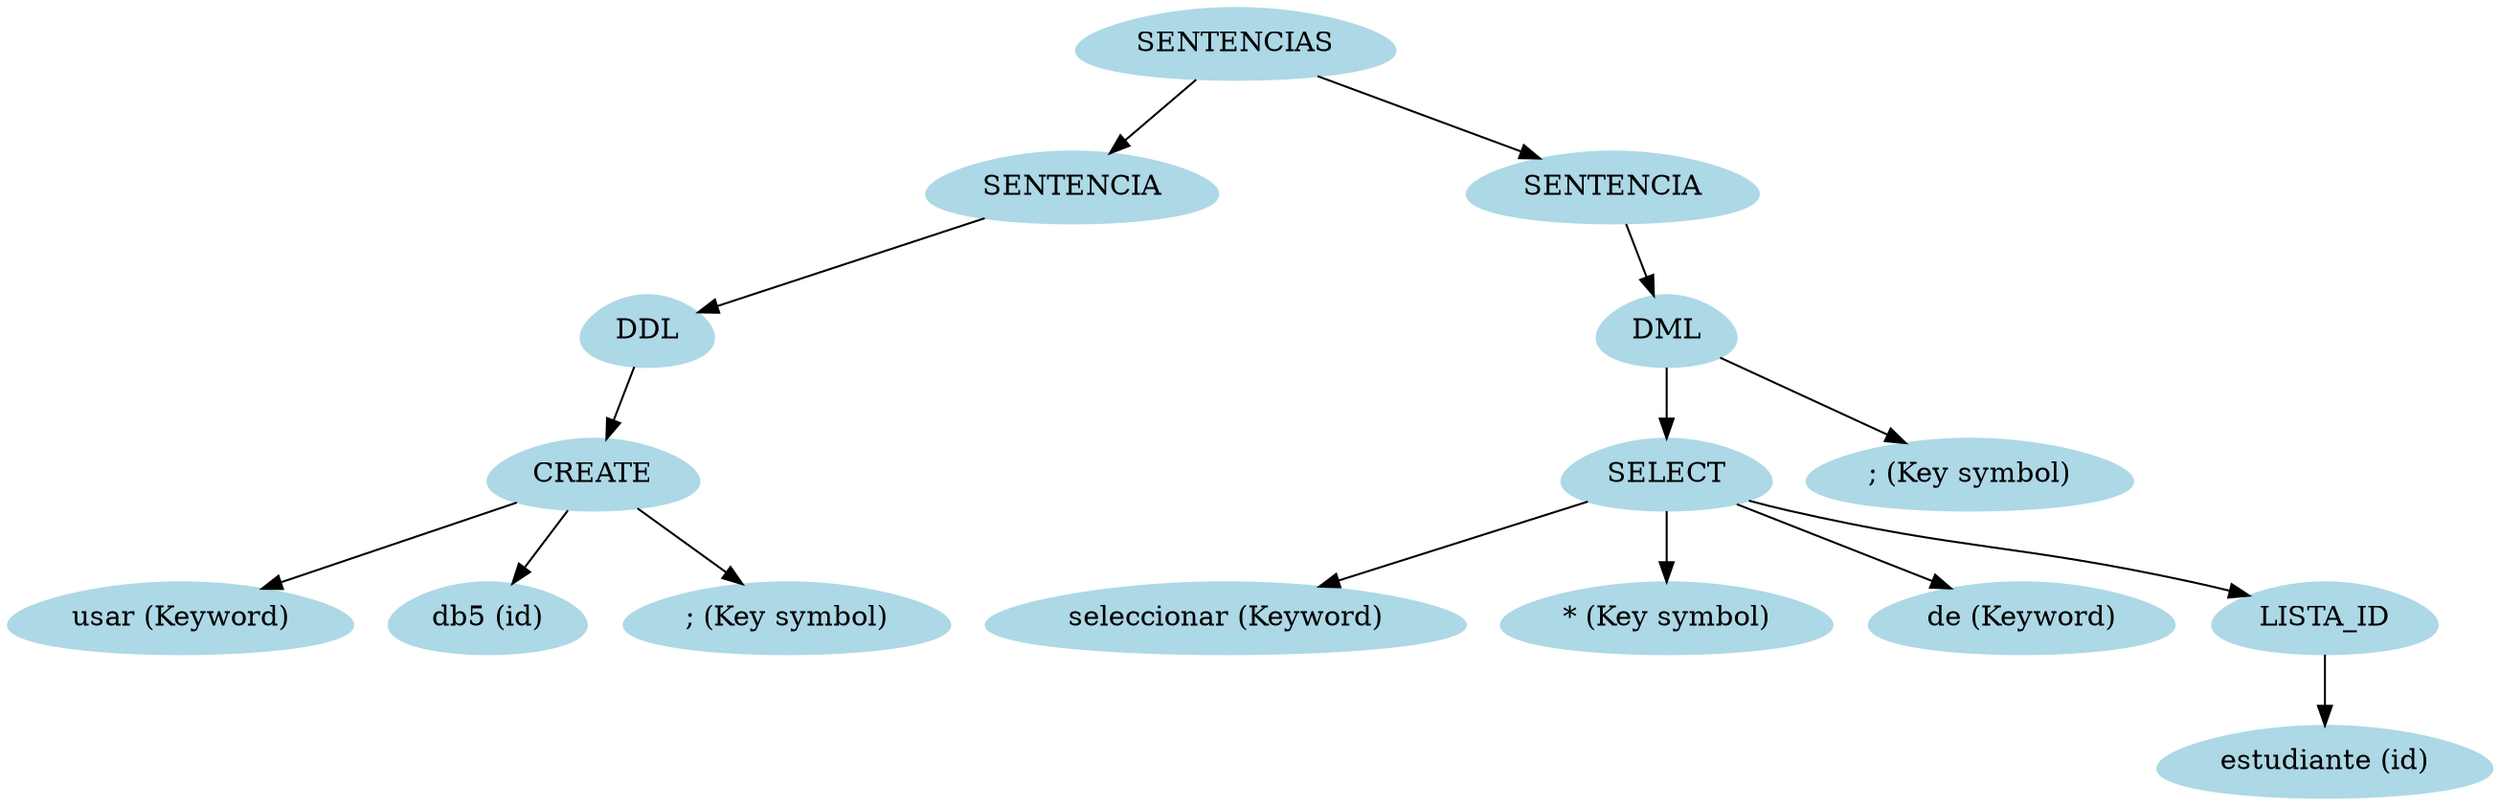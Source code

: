 digraph grafo{
node [shape = egg];
19246503[label="SENTENCIAS", style = filled, color = lightblue];
58755095[label="SENTENCIA", style = filled, color = lightblue];
19246503->58755095;
59312528[label="DDL", style = filled, color = lightblue];
58755095->59312528;
1680021[label="CREATE", style = filled, color = lightblue];
59312528->1680021;
28560362[label="usar (Keyword)", style = filled, color = lightblue];
1680021->28560362;
15764116[label="db5 (id)", style = filled, color = lightblue];
1680021->15764116;
66663381[label="; (Key symbol)", style = filled, color = lightblue];
1680021->66663381;
59535667[label="SENTENCIA", style = filled, color = lightblue];
19246503->59535667;
5473394[label="DML", style = filled, color = lightblue];
59535667->5473394;
25938836[label="SELECT", style = filled, color = lightblue];
5473394->25938836;
38307039[label="seleccionar (Keyword)", style = filled, color = lightblue];
25938836->38307039;
47239894[label="* (Key symbol)", style = filled, color = lightblue];
25938836->47239894;
64880701[label="de (Keyword)", style = filled, color = lightblue];
25938836->64880701;
29230105[label="LISTA_ID", style = filled, color = lightblue];
25938836->29230105;
27149741[label="estudiante (id)", style = filled, color = lightblue];
29230105->27149741;
58892413[label="; (Key symbol)", style = filled, color = lightblue];
5473394->58892413;
}

